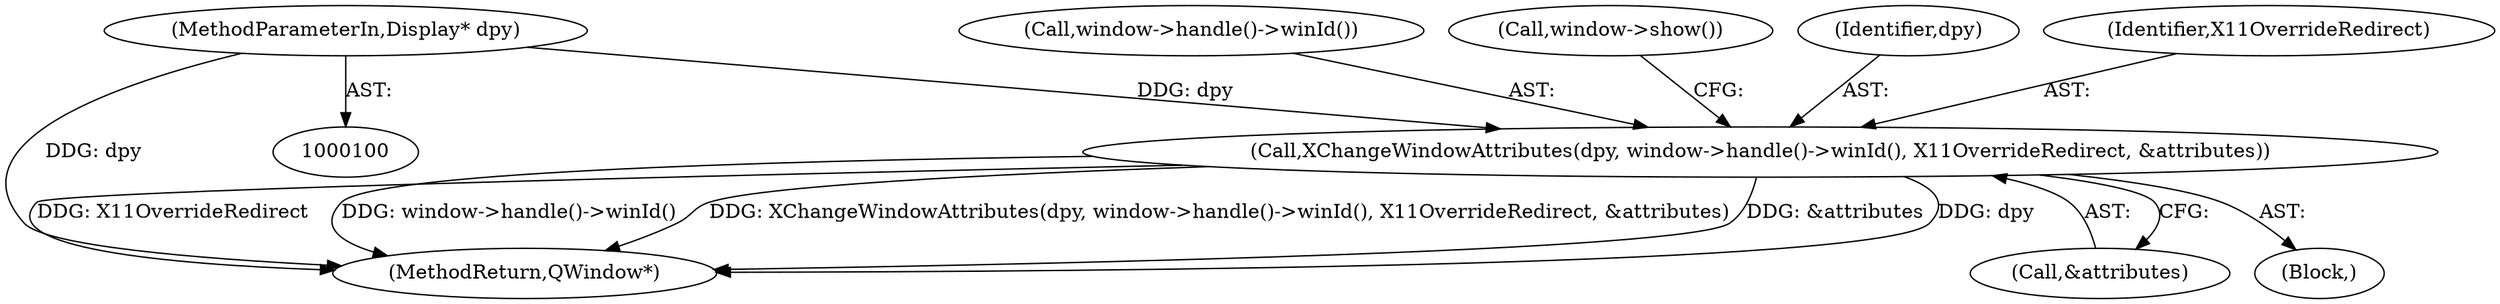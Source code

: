digraph "1_Chrome_4da7eefcaad044a6f919947a2a0e3d4fed87834c_3@pointer" {
"1000101" [label="(MethodParameterIn,Display* dpy)"];
"1000123" [label="(Call,XChangeWindowAttributes(dpy, window->handle()->winId(), X11OverrideRedirect, &attributes))"];
"1000127" [label="(Call,&attributes)"];
"1000123" [label="(Call,XChangeWindowAttributes(dpy, window->handle()->winId(), X11OverrideRedirect, &attributes))"];
"1000125" [label="(Call,window->handle()->winId())"];
"1000101" [label="(MethodParameterIn,Display* dpy)"];
"1000132" [label="(MethodReturn,QWindow*)"];
"1000129" [label="(Call,window->show())"];
"1000124" [label="(Identifier,dpy)"];
"1000126" [label="(Identifier,X11OverrideRedirect)"];
"1000106" [label="(Block,)"];
"1000101" -> "1000100"  [label="AST: "];
"1000101" -> "1000132"  [label="DDG: dpy"];
"1000101" -> "1000123"  [label="DDG: dpy"];
"1000123" -> "1000106"  [label="AST: "];
"1000123" -> "1000127"  [label="CFG: "];
"1000124" -> "1000123"  [label="AST: "];
"1000125" -> "1000123"  [label="AST: "];
"1000126" -> "1000123"  [label="AST: "];
"1000127" -> "1000123"  [label="AST: "];
"1000129" -> "1000123"  [label="CFG: "];
"1000123" -> "1000132"  [label="DDG: X11OverrideRedirect"];
"1000123" -> "1000132"  [label="DDG: window->handle()->winId()"];
"1000123" -> "1000132"  [label="DDG: XChangeWindowAttributes(dpy, window->handle()->winId(), X11OverrideRedirect, &attributes)"];
"1000123" -> "1000132"  [label="DDG: &attributes"];
"1000123" -> "1000132"  [label="DDG: dpy"];
}
